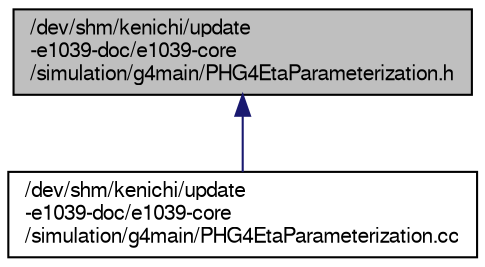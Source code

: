 digraph "/dev/shm/kenichi/update-e1039-doc/e1039-core/simulation/g4main/PHG4EtaParameterization.h"
{
  bgcolor="transparent";
  edge [fontname="FreeSans",fontsize="10",labelfontname="FreeSans",labelfontsize="10"];
  node [fontname="FreeSans",fontsize="10",shape=record];
  Node1 [label="/dev/shm/kenichi/update\l-e1039-doc/e1039-core\l/simulation/g4main/PHG4EtaParameterization.h",height=0.2,width=0.4,color="black", fillcolor="grey75", style="filled" fontcolor="black"];
  Node1 -> Node2 [dir="back",color="midnightblue",fontsize="10",style="solid",fontname="FreeSans"];
  Node2 [label="/dev/shm/kenichi/update\l-e1039-doc/e1039-core\l/simulation/g4main/PHG4EtaParameterization.cc",height=0.2,width=0.4,color="black",URL="$d4/d4b/PHG4EtaParameterization_8cc.html"];
}
